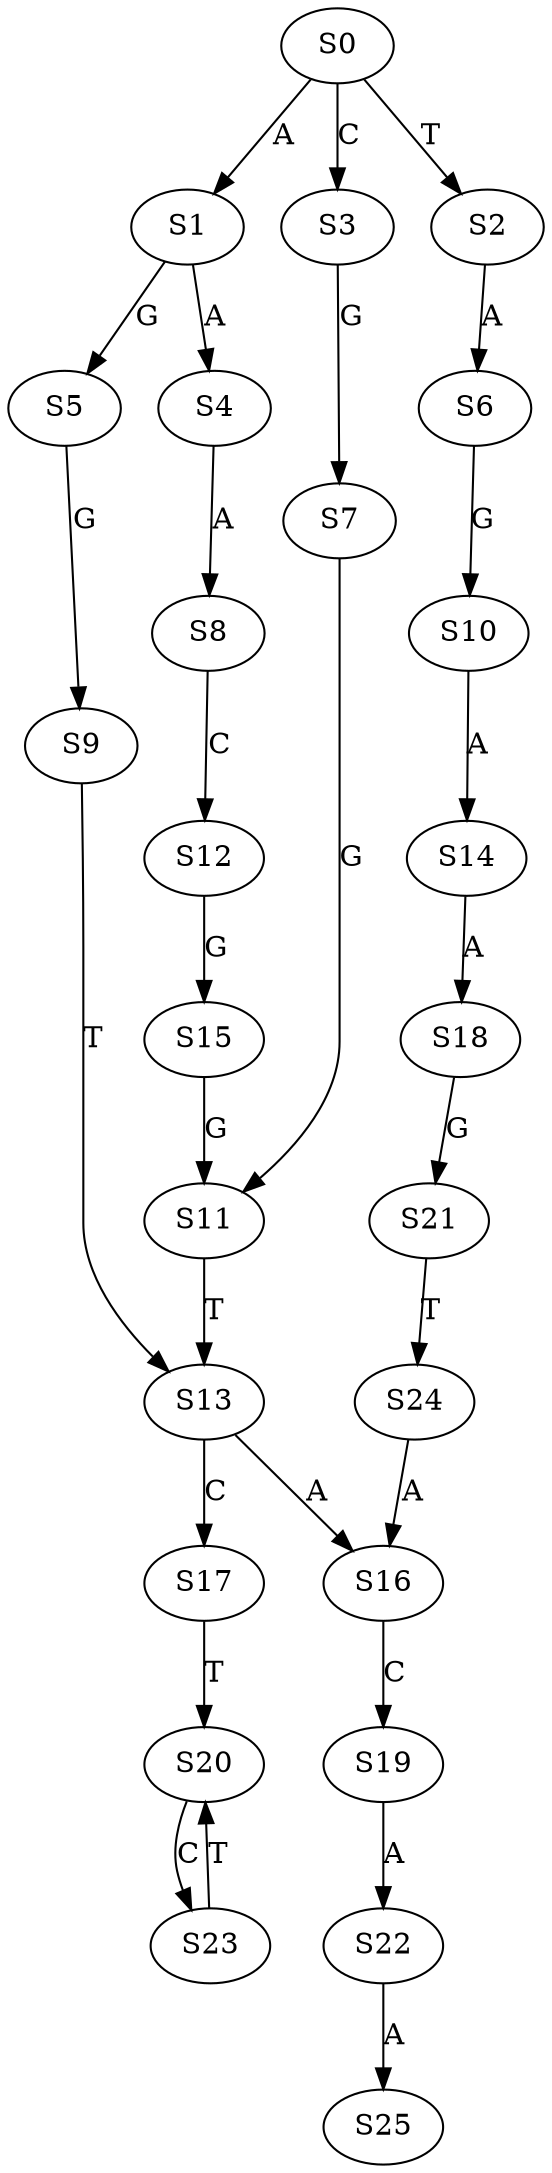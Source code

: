 strict digraph  {
	S0 -> S1 [ label = A ];
	S0 -> S2 [ label = T ];
	S0 -> S3 [ label = C ];
	S1 -> S4 [ label = A ];
	S1 -> S5 [ label = G ];
	S2 -> S6 [ label = A ];
	S3 -> S7 [ label = G ];
	S4 -> S8 [ label = A ];
	S5 -> S9 [ label = G ];
	S6 -> S10 [ label = G ];
	S7 -> S11 [ label = G ];
	S8 -> S12 [ label = C ];
	S9 -> S13 [ label = T ];
	S10 -> S14 [ label = A ];
	S11 -> S13 [ label = T ];
	S12 -> S15 [ label = G ];
	S13 -> S16 [ label = A ];
	S13 -> S17 [ label = C ];
	S14 -> S18 [ label = A ];
	S15 -> S11 [ label = G ];
	S16 -> S19 [ label = C ];
	S17 -> S20 [ label = T ];
	S18 -> S21 [ label = G ];
	S19 -> S22 [ label = A ];
	S20 -> S23 [ label = C ];
	S21 -> S24 [ label = T ];
	S22 -> S25 [ label = A ];
	S23 -> S20 [ label = T ];
	S24 -> S16 [ label = A ];
}
